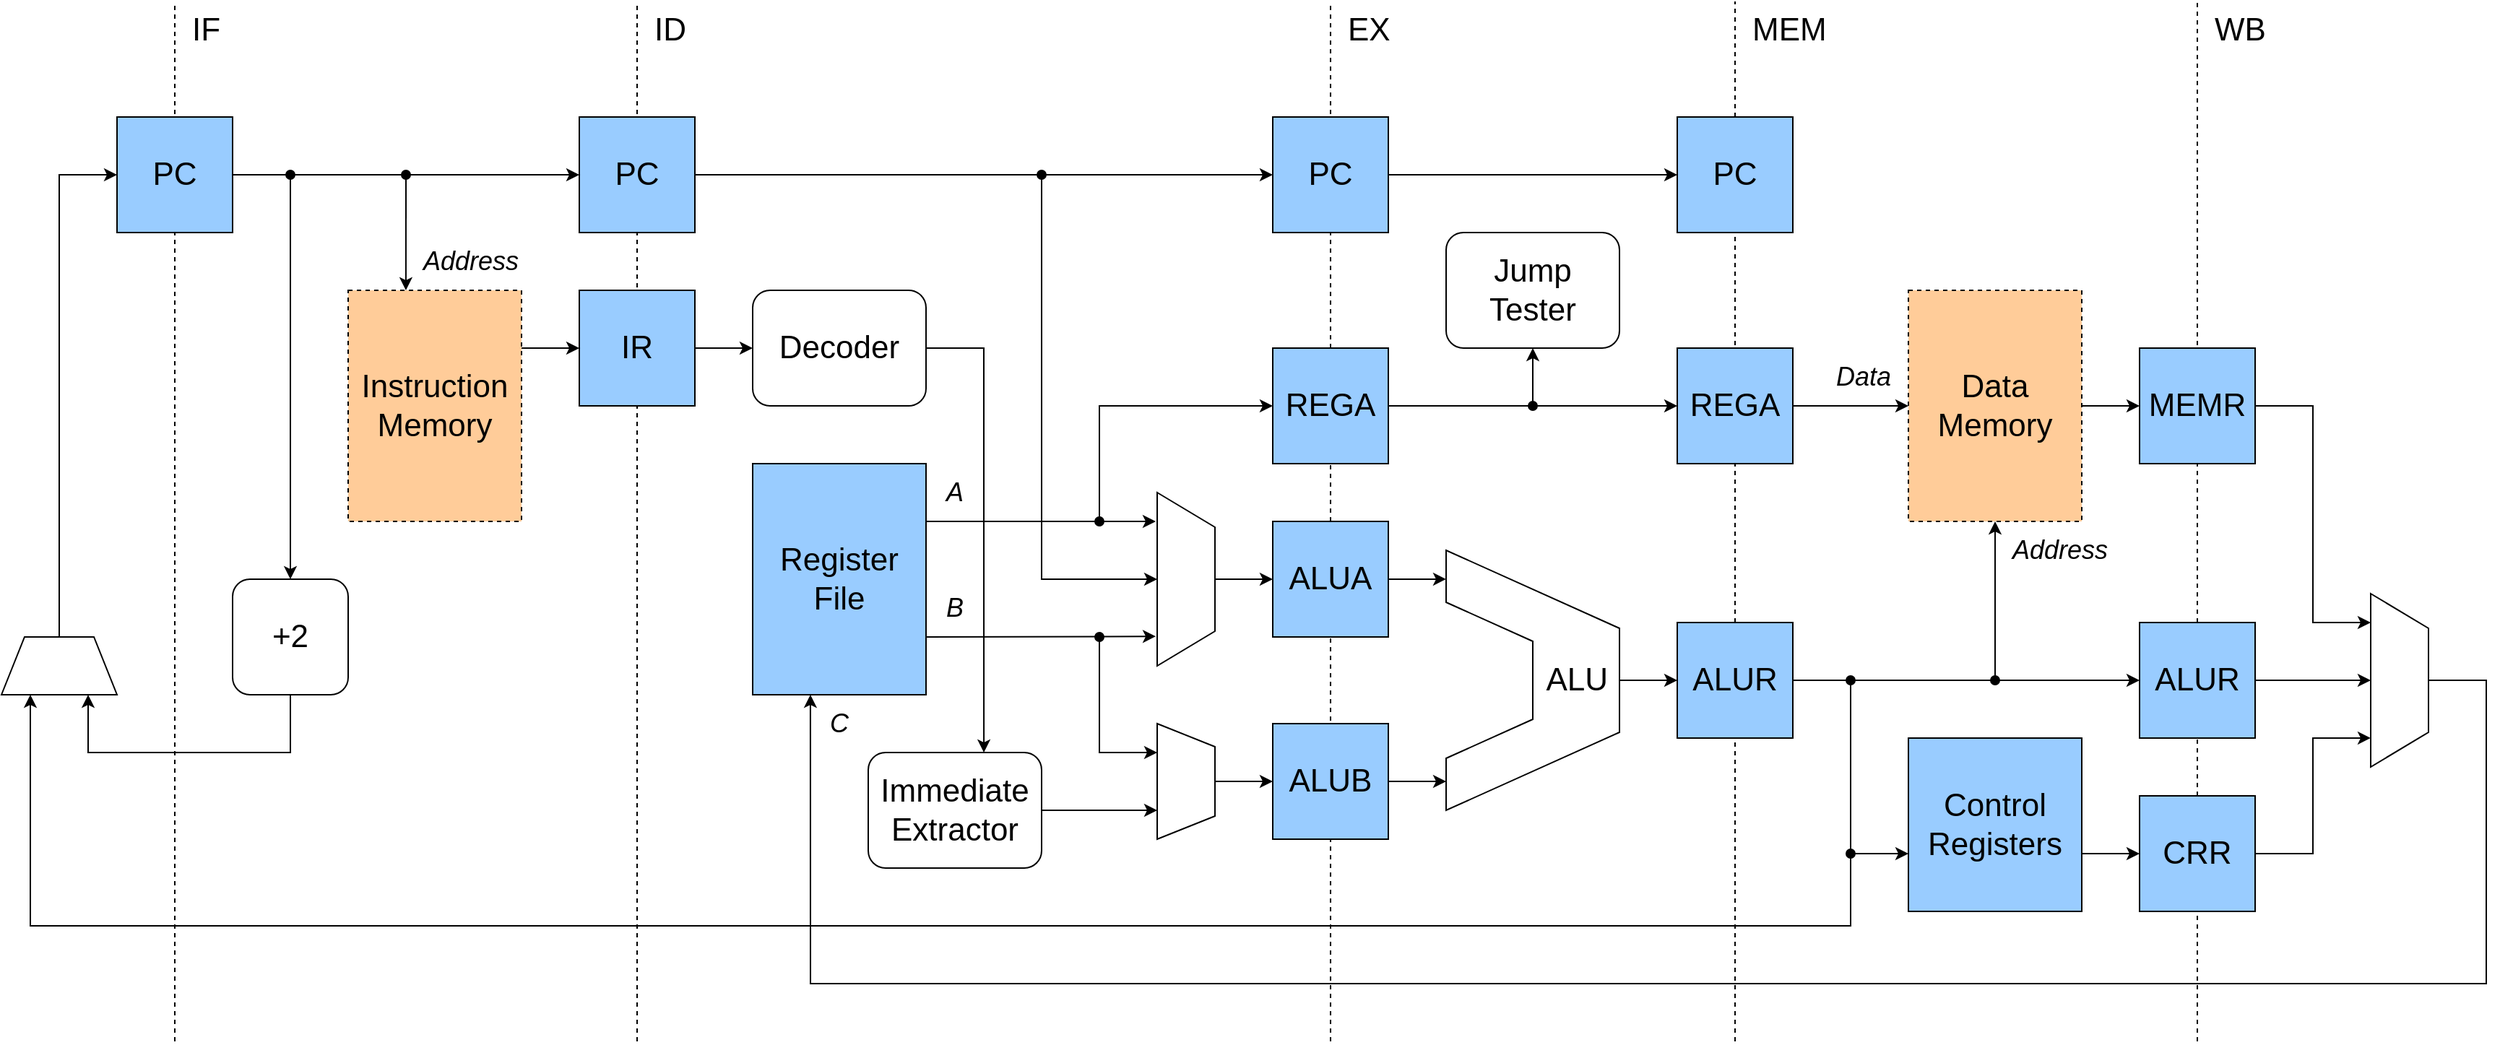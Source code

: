 <mxfile version="13.6.2" type="device"><diagram id="CM7K5z85tMNsdcJ2ki0g" name="Page-1"><mxGraphModel dx="1038" dy="608" grid="1" gridSize="10" guides="1" tooltips="1" connect="1" arrows="1" fold="1" page="1" pageScale="1" pageWidth="2000" pageHeight="900" math="0" shadow="0"><root><mxCell id="0"/><mxCell id="1" parent="0"/><mxCell id="EzBE4vyUyWRWyr1kpVe0-1" value="" style="endArrow=none;dashed=1;html=1;" parent="1" edge="1"><mxGeometry width="50" height="50" relative="1" as="geometry"><mxPoint x="240" y="840" as="sourcePoint"/><mxPoint x="240" y="120" as="targetPoint"/></mxGeometry></mxCell><mxCell id="EzBE4vyUyWRWyr1kpVe0-19" style="edgeStyle=orthogonalEdgeStyle;rounded=0;orthogonalLoop=1;jettySize=auto;html=1;" parent="1" source="EzBE4vyUyWRWyr1kpVe0-2" target="EzBE4vyUyWRWyr1kpVe0-17" edge="1"><mxGeometry relative="1" as="geometry"><Array as="points"><mxPoint x="340" y="240"/><mxPoint x="340" y="240"/></Array></mxGeometry></mxCell><mxCell id="EzBE4vyUyWRWyr1kpVe0-2" value="&lt;font style=&quot;font-size: 22px&quot;&gt;PC&lt;/font&gt;" style="whiteSpace=wrap;html=1;aspect=fixed;fillColor=#99CCFF;" parent="1" vertex="1"><mxGeometry x="200" y="200" width="80" height="80" as="geometry"/></mxCell><mxCell id="EzBE4vyUyWRWyr1kpVe0-11" style="edgeStyle=orthogonalEdgeStyle;rounded=0;orthogonalLoop=1;jettySize=auto;html=1;entryX=0;entryY=0.5;entryDx=0;entryDy=0;" parent="1" source="EzBE4vyUyWRWyr1kpVe0-10" target="EzBE4vyUyWRWyr1kpVe0-2" edge="1"><mxGeometry relative="1" as="geometry"/></mxCell><mxCell id="EzBE4vyUyWRWyr1kpVe0-10" value="" style="shape=trapezoid;perimeter=trapezoidPerimeter;whiteSpace=wrap;html=1;" parent="1" vertex="1"><mxGeometry x="120" y="560" width="80" height="40" as="geometry"/></mxCell><mxCell id="J6j6FxaQqfLlNn1BO--i-11" style="edgeStyle=orthogonalEdgeStyle;rounded=0;orthogonalLoop=1;jettySize=auto;html=1;entryX=0;entryY=0.5;entryDx=0;entryDy=0;startArrow=none;startFill=0;exitX=1;exitY=0.25;exitDx=0;exitDy=0;" parent="1" source="EzBE4vyUyWRWyr1kpVe0-13" target="EzBE4vyUyWRWyr1kpVe0-18" edge="1"><mxGeometry relative="1" as="geometry"/></mxCell><mxCell id="EzBE4vyUyWRWyr1kpVe0-13" value="&lt;font style=&quot;font-size: 22px&quot;&gt;Instruction Memory&lt;br&gt;&lt;/font&gt;" style="rounded=0;whiteSpace=wrap;html=1;dashed=1;fillColor=#FFCC99;" parent="1" vertex="1"><mxGeometry x="360" y="320" width="120" height="160" as="geometry"/></mxCell><mxCell id="EzBE4vyUyWRWyr1kpVe0-16" value="" style="endArrow=none;dashed=1;html=1;" parent="1" edge="1"><mxGeometry width="50" height="50" relative="1" as="geometry"><mxPoint x="560" y="840" as="sourcePoint"/><mxPoint x="560" y="120" as="targetPoint"/></mxGeometry></mxCell><mxCell id="J6j6FxaQqfLlNn1BO--i-17" style="edgeStyle=orthogonalEdgeStyle;rounded=1;orthogonalLoop=1;jettySize=auto;html=1;entryX=0;entryY=0.5;entryDx=0;entryDy=0;startArrow=none;startFill=0;" parent="1" source="EzBE4vyUyWRWyr1kpVe0-17" target="J6j6FxaQqfLlNn1BO--i-16" edge="1"><mxGeometry relative="1" as="geometry"/></mxCell><mxCell id="EzBE4vyUyWRWyr1kpVe0-17" value="&lt;span style=&quot;font-size: 22px&quot;&gt;PC&lt;/span&gt;" style="whiteSpace=wrap;html=1;aspect=fixed;fillColor=#99CCFF;" parent="1" vertex="1"><mxGeometry x="520" y="200" width="80" height="80" as="geometry"/></mxCell><mxCell id="J6j6FxaQqfLlNn1BO--i-21" style="edgeStyle=orthogonalEdgeStyle;rounded=1;orthogonalLoop=1;jettySize=auto;html=1;entryX=0;entryY=0.5;entryDx=0;entryDy=0;startArrow=none;startFill=0;" parent="1" source="EzBE4vyUyWRWyr1kpVe0-18" target="J6j6FxaQqfLlNn1BO--i-14" edge="1"><mxGeometry relative="1" as="geometry"/></mxCell><mxCell id="EzBE4vyUyWRWyr1kpVe0-18" value="&lt;font style=&quot;font-size: 22px&quot;&gt;IR&lt;/font&gt;" style="whiteSpace=wrap;html=1;aspect=fixed;fillColor=#99CCFF;" parent="1" vertex="1"><mxGeometry x="520" y="320" width="80" height="80" as="geometry"/></mxCell><mxCell id="J6j6FxaQqfLlNn1BO--i-7" value="" style="endArrow=classic;html=1;startArrow=oval;startFill=1;entryX=0.5;entryY=0;entryDx=0;entryDy=0;" parent="1" target="J6j6FxaQqfLlNn1BO--i-12" edge="1"><mxGeometry width="50" height="50" relative="1" as="geometry"><mxPoint x="320" y="240" as="sourcePoint"/><mxPoint x="380" y="480" as="targetPoint"/></mxGeometry></mxCell><mxCell id="J6j6FxaQqfLlNn1BO--i-13" style="edgeStyle=orthogonalEdgeStyle;rounded=0;orthogonalLoop=1;jettySize=auto;html=1;entryX=0.75;entryY=1;entryDx=0;entryDy=0;startArrow=none;startFill=0;" parent="1" source="J6j6FxaQqfLlNn1BO--i-12" target="EzBE4vyUyWRWyr1kpVe0-10" edge="1"><mxGeometry relative="1" as="geometry"><Array as="points"><mxPoint x="320" y="640"/><mxPoint x="180" y="640"/></Array></mxGeometry></mxCell><mxCell id="J6j6FxaQqfLlNn1BO--i-12" value="&lt;font style=&quot;font-size: 22px&quot;&gt;+2&lt;/font&gt;" style="rounded=1;whiteSpace=wrap;html=1;align=center;" parent="1" vertex="1"><mxGeometry x="280" y="520" width="80" height="80" as="geometry"/></mxCell><mxCell id="J6j6FxaQqfLlNn1BO--i-14" value="&lt;font style=&quot;font-size: 22px&quot;&gt;Decoder&lt;br&gt;&lt;/font&gt;" style="rounded=1;whiteSpace=wrap;html=1;align=center;" parent="1" vertex="1"><mxGeometry x="640" y="320" width="120" height="80" as="geometry"/></mxCell><mxCell id="J6j6FxaQqfLlNn1BO--i-15" value="" style="endArrow=none;dashed=1;html=1;" parent="1" source="J6j6FxaQqfLlNn1BO--i-19" edge="1"><mxGeometry width="50" height="50" relative="1" as="geometry"><mxPoint x="1040" y="760" as="sourcePoint"/><mxPoint x="1040" y="120" as="targetPoint"/></mxGeometry></mxCell><mxCell id="J6j6FxaQqfLlNn1BO--i-51" style="edgeStyle=orthogonalEdgeStyle;rounded=0;orthogonalLoop=1;jettySize=auto;html=1;entryX=0;entryY=0.5;entryDx=0;entryDy=0;startArrow=none;startFill=0;" parent="1" source="J6j6FxaQqfLlNn1BO--i-16" target="J6j6FxaQqfLlNn1BO--i-49" edge="1"><mxGeometry relative="1" as="geometry"/></mxCell><mxCell id="J6j6FxaQqfLlNn1BO--i-16" value="&lt;span style=&quot;font-size: 22px&quot;&gt;PC&lt;/span&gt;" style="whiteSpace=wrap;html=1;aspect=fixed;fillColor=#99CCFF;" parent="1" vertex="1"><mxGeometry x="1000" y="200" width="80" height="80" as="geometry"/></mxCell><mxCell id="J6j6FxaQqfLlNn1BO--i-59" style="edgeStyle=orthogonalEdgeStyle;rounded=0;orthogonalLoop=1;jettySize=auto;html=1;entryX=0;entryY=0.5;entryDx=0;entryDy=0;startArrow=none;startFill=0;" parent="1" source="J6j6FxaQqfLlNn1BO--i-18" target="J6j6FxaQqfLlNn1BO--i-58" edge="1"><mxGeometry relative="1" as="geometry"/></mxCell><mxCell id="J6j6FxaQqfLlNn1BO--i-18" value="&lt;span style=&quot;font-size: 22px&quot;&gt;REGA&lt;/span&gt;" style="whiteSpace=wrap;html=1;aspect=fixed;fillColor=#99CCFF;" parent="1" vertex="1"><mxGeometry x="1000" y="360" width="80" height="80" as="geometry"/></mxCell><mxCell id="J6j6FxaQqfLlNn1BO--i-23" style="edgeStyle=orthogonalEdgeStyle;rounded=1;orthogonalLoop=1;jettySize=auto;html=1;startArrow=none;startFill=0;" parent="1" source="J6j6FxaQqfLlNn1BO--i-22" target="J6j6FxaQqfLlNn1BO--i-20" edge="1"><mxGeometry relative="1" as="geometry"/></mxCell><mxCell id="J6j6FxaQqfLlNn1BO--i-22" value="" style="shape=trapezoid;perimeter=trapezoidPerimeter;whiteSpace=wrap;html=1;align=center;rotation=90;" parent="1" vertex="1"><mxGeometry x="900" y="640" width="80" height="40" as="geometry"/></mxCell><mxCell id="J6j6FxaQqfLlNn1BO--i-26" style="edgeStyle=orthogonalEdgeStyle;rounded=1;orthogonalLoop=1;jettySize=auto;html=1;entryX=0;entryY=0.5;entryDx=0;entryDy=0;startArrow=none;startFill=0;" parent="1" source="J6j6FxaQqfLlNn1BO--i-25" target="J6j6FxaQqfLlNn1BO--i-19" edge="1"><mxGeometry relative="1" as="geometry"/></mxCell><mxCell id="J6j6FxaQqfLlNn1BO--i-25" value="" style="shape=trapezoid;perimeter=trapezoidPerimeter;whiteSpace=wrap;html=1;align=center;rotation=90;" parent="1" vertex="1"><mxGeometry x="880" y="500" width="120" height="40" as="geometry"/></mxCell><mxCell id="J6j6FxaQqfLlNn1BO--i-27" value="&lt;font style=&quot;font-size: 22px&quot;&gt;Register File&lt;/font&gt;" style="rounded=0;whiteSpace=wrap;html=1;align=center;fillColor=#99CCFF;" parent="1" vertex="1"><mxGeometry x="640" y="440" width="120" height="160" as="geometry"/></mxCell><mxCell id="J6j6FxaQqfLlNn1BO--i-57" style="edgeStyle=orthogonalEdgeStyle;rounded=0;orthogonalLoop=1;jettySize=auto;html=1;entryX=0;entryY=0.111;entryDx=0;entryDy=0;entryPerimeter=0;startArrow=none;startFill=0;" parent="1" source="J6j6FxaQqfLlNn1BO--i-19" target="J6j6FxaQqfLlNn1BO--i-52" edge="1"><mxGeometry relative="1" as="geometry"/></mxCell><mxCell id="J6j6FxaQqfLlNn1BO--i-19" value="&lt;span style=&quot;font-size: 22px&quot;&gt;ALUA&lt;/span&gt;" style="whiteSpace=wrap;html=1;aspect=fixed;fillColor=#99CCFF;" parent="1" vertex="1"><mxGeometry x="1000" y="480" width="80" height="80" as="geometry"/></mxCell><mxCell id="J6j6FxaQqfLlNn1BO--i-28" value="" style="endArrow=none;dashed=1;html=1;" parent="1" target="J6j6FxaQqfLlNn1BO--i-19" edge="1"><mxGeometry width="50" height="50" relative="1" as="geometry"><mxPoint x="1040" y="840" as="sourcePoint"/><mxPoint x="1040" y="160" as="targetPoint"/></mxGeometry></mxCell><mxCell id="J6j6FxaQqfLlNn1BO--i-29" value="" style="endArrow=classic;html=1;exitX=1;exitY=0.25;exitDx=0;exitDy=0;" parent="1" source="J6j6FxaQqfLlNn1BO--i-27" edge="1"><mxGeometry width="50" height="50" relative="1" as="geometry"><mxPoint x="720" y="480" as="sourcePoint"/><mxPoint x="919" y="480" as="targetPoint"/></mxGeometry></mxCell><mxCell id="J6j6FxaQqfLlNn1BO--i-31" value="" style="endArrow=classic;html=1;entryX=0.125;entryY=1.024;entryDx=0;entryDy=0;entryPerimeter=0;exitX=1;exitY=0.75;exitDx=0;exitDy=0;" parent="1" source="J6j6FxaQqfLlNn1BO--i-27" edge="1"><mxGeometry width="50" height="50" relative="1" as="geometry"><mxPoint x="720" y="559.6" as="sourcePoint"/><mxPoint x="919.04" y="559.6" as="targetPoint"/></mxGeometry></mxCell><mxCell id="J6j6FxaQqfLlNn1BO--i-32" value="" style="endArrow=classic;html=1;edgeStyle=orthogonalEdgeStyle;entryX=0;entryY=0.5;entryDx=0;entryDy=0;rounded=0;startArrow=oval;startFill=1;" parent="1" target="J6j6FxaQqfLlNn1BO--i-18" edge="1"><mxGeometry width="50" height="50" relative="1" as="geometry"><mxPoint x="880" y="480" as="sourcePoint"/><mxPoint x="850" y="440" as="targetPoint"/><Array as="points"><mxPoint x="880" y="400"/></Array></mxGeometry></mxCell><mxCell id="J6j6FxaQqfLlNn1BO--i-33" value="&lt;font style=&quot;font-size: 18px&quot;&gt;A&lt;/font&gt;" style="text;html=1;strokeColor=none;fillColor=none;align=center;verticalAlign=middle;whiteSpace=wrap;rounded=0;fontStyle=2" parent="1" vertex="1"><mxGeometry x="760" y="450" width="40" height="20" as="geometry"/></mxCell><mxCell id="J6j6FxaQqfLlNn1BO--i-34" value="&lt;font style=&quot;font-size: 18px&quot;&gt;B&lt;/font&gt;" style="text;html=1;strokeColor=none;fillColor=none;align=center;verticalAlign=middle;whiteSpace=wrap;rounded=0;fontStyle=2" parent="1" vertex="1"><mxGeometry x="760" y="530" width="40" height="20" as="geometry"/></mxCell><mxCell id="J6j6FxaQqfLlNn1BO--i-35" value="" style="endArrow=classic;html=1;startArrow=oval;startFill=1;edgeStyle=orthogonalEdgeStyle;entryX=0.5;entryY=1;entryDx=0;entryDy=0;rounded=0;" parent="1" target="J6j6FxaQqfLlNn1BO--i-25" edge="1"><mxGeometry width="50" height="50" relative="1" as="geometry"><mxPoint x="840" y="240" as="sourcePoint"/><mxPoint x="890" y="190" as="targetPoint"/><Array as="points"><mxPoint x="840" y="520"/></Array></mxGeometry></mxCell><mxCell id="J6j6FxaQqfLlNn1BO--i-37" value="" style="endArrow=classic;html=1;edgeStyle=orthogonalEdgeStyle;rounded=0;startArrow=oval;startFill=1;entryX=0.25;entryY=1;entryDx=0;entryDy=0;" parent="1" target="J6j6FxaQqfLlNn1BO--i-22" edge="1"><mxGeometry width="50" height="50" relative="1" as="geometry"><mxPoint x="880" y="560" as="sourcePoint"/><mxPoint x="920" y="620" as="targetPoint"/><Array as="points"><mxPoint x="880" y="640"/><mxPoint x="920" y="640"/></Array></mxGeometry></mxCell><mxCell id="J6j6FxaQqfLlNn1BO--i-56" style="edgeStyle=orthogonalEdgeStyle;rounded=0;orthogonalLoop=1;jettySize=auto;html=1;entryX=0;entryY=0.889;entryDx=0;entryDy=0;entryPerimeter=0;startArrow=none;startFill=0;" parent="1" source="J6j6FxaQqfLlNn1BO--i-20" target="J6j6FxaQqfLlNn1BO--i-52" edge="1"><mxGeometry relative="1" as="geometry"/></mxCell><mxCell id="J6j6FxaQqfLlNn1BO--i-20" value="&lt;span style=&quot;font-size: 22px&quot;&gt;ALUB&lt;/span&gt;" style="whiteSpace=wrap;html=1;aspect=fixed;fillColor=#99CCFF;" parent="1" vertex="1"><mxGeometry x="1000" y="620" width="80" height="80" as="geometry"/></mxCell><mxCell id="J6j6FxaQqfLlNn1BO--i-39" style="edgeStyle=orthogonalEdgeStyle;rounded=0;orthogonalLoop=1;jettySize=auto;html=1;entryX=0.75;entryY=1;entryDx=0;entryDy=0;startArrow=none;startFill=0;" parent="1" source="J6j6FxaQqfLlNn1BO--i-38" target="J6j6FxaQqfLlNn1BO--i-22" edge="1"><mxGeometry relative="1" as="geometry"/></mxCell><mxCell id="J6j6FxaQqfLlNn1BO--i-38" value="&lt;font style=&quot;font-size: 22px&quot;&gt;Immediate Extractor&lt;br&gt;&lt;/font&gt;" style="rounded=1;whiteSpace=wrap;html=1;align=center;" parent="1" vertex="1"><mxGeometry x="720" y="640" width="120" height="80" as="geometry"/></mxCell><mxCell id="J6j6FxaQqfLlNn1BO--i-40" value="&lt;span style=&quot;font-size: 22px&quot;&gt;ID&lt;/span&gt;" style="text;html=1;strokeColor=none;fillColor=none;align=left;verticalAlign=middle;whiteSpace=wrap;rounded=0;" parent="1" vertex="1"><mxGeometry x="570" y="130" width="300" height="20" as="geometry"/></mxCell><mxCell id="J6j6FxaQqfLlNn1BO--i-41" value="&lt;span style=&quot;font-size: 22px&quot;&gt;IF&lt;/span&gt;" style="text;html=1;strokeColor=none;fillColor=none;align=left;verticalAlign=middle;whiteSpace=wrap;rounded=0;" parent="1" vertex="1"><mxGeometry x="250" y="130" width="300" height="20" as="geometry"/></mxCell><mxCell id="J6j6FxaQqfLlNn1BO--i-42" value="" style="endArrow=classic;html=1;edgeStyle=orthogonalEdgeStyle;exitX=1;exitY=0.5;exitDx=0;exitDy=0;rounded=0;entryX=0.667;entryY=0;entryDx=0;entryDy=0;entryPerimeter=0;" parent="1" source="J6j6FxaQqfLlNn1BO--i-14" target="J6j6FxaQqfLlNn1BO--i-38" edge="1"><mxGeometry width="50" height="50" relative="1" as="geometry"><mxPoint x="779.66" y="400" as="sourcePoint"/><mxPoint x="779.66" y="640" as="targetPoint"/></mxGeometry></mxCell><mxCell id="J6j6FxaQqfLlNn1BO--i-43" value="&lt;span style=&quot;font-size: 22px&quot;&gt;EX&lt;/span&gt;" style="text;html=1;strokeColor=none;fillColor=none;align=left;verticalAlign=middle;whiteSpace=wrap;rounded=0;" parent="1" vertex="1"><mxGeometry x="1050" y="130" width="300" height="20" as="geometry"/></mxCell><mxCell id="J6j6FxaQqfLlNn1BO--i-48" value="" style="endArrow=none;dashed=1;html=1;" parent="1" source="J6j6FxaQqfLlNn1BO--i-49" edge="1"><mxGeometry width="50" height="50" relative="1" as="geometry"><mxPoint x="1320" y="760" as="sourcePoint"/><mxPoint x="1320" y="120" as="targetPoint"/></mxGeometry></mxCell><mxCell id="J6j6FxaQqfLlNn1BO--i-49" value="&lt;span style=&quot;font-size: 22px&quot;&gt;PC&lt;/span&gt;" style="whiteSpace=wrap;html=1;aspect=fixed;fillColor=#99CCFF;" parent="1" vertex="1"><mxGeometry x="1280" y="200" width="80" height="80" as="geometry"/></mxCell><mxCell id="J6j6FxaQqfLlNn1BO--i-50" value="" style="endArrow=none;dashed=1;html=1;" parent="1" source="J6j6FxaQqfLlNn1BO--i-53" target="J6j6FxaQqfLlNn1BO--i-49" edge="1"><mxGeometry width="50" height="50" relative="1" as="geometry"><mxPoint x="1320" y="760" as="sourcePoint"/><mxPoint x="1320" y="120" as="targetPoint"/></mxGeometry></mxCell><mxCell id="J6j6FxaQqfLlNn1BO--i-55" style="edgeStyle=orthogonalEdgeStyle;rounded=0;orthogonalLoop=1;jettySize=auto;html=1;exitX=1;exitY=0.5;exitDx=0;exitDy=0;entryX=0;entryY=0.5;entryDx=0;entryDy=0;startArrow=none;startFill=0;" parent="1" source="J6j6FxaQqfLlNn1BO--i-52" target="J6j6FxaQqfLlNn1BO--i-53" edge="1"><mxGeometry relative="1" as="geometry"/></mxCell><mxCell id="J6j6FxaQqfLlNn1BO--i-52" value="&lt;font style=&quot;font-size: 22px&quot;&gt;ALU&lt;/font&gt;" style="shape=stencil(tZXRjoIwEEW/pq+bQsPq6wb1PyqOS2NtSdvV3b93oGCs0I0IJISkc7mHIb1DCcttySsgKS0J25A0TSjFO66vT2tuKyicL164EXwvwSvWGX2Cqzi4liFUCUa4WmVbQr/wmfpieaGVQojQygbKg44wLhR66a+Hta//C1YV8s/gwLRNNtXd68yPbAFqskSnIbPre95OZ6KGvSaL7NQ81ORNJsuxEgsxy/e8OH0b/aMOfVdUO2oDA8JdFlL6AYt9YMXruesJnXzWF/h/moawnVsK9eC+/wxaP5sKWI0FPGWMTvOvx9qz0P+ZTfOzsf7Q/sL+FVLbaHKwHgkPHguDmWs8vcQ2VX+ONIUb);whiteSpace=wrap;html=1;align=right;spacingRight=6;" parent="1" vertex="1"><mxGeometry x="1120" y="500" width="120" height="180" as="geometry"/></mxCell><mxCell id="TqlNcfc8Q67HfCp_u1bx-4" style="edgeStyle=orthogonalEdgeStyle;rounded=0;orthogonalLoop=1;jettySize=auto;html=1;entryX=0.25;entryY=1;entryDx=0;entryDy=0;startArrow=none;startFill=0;" parent="1" source="J6j6FxaQqfLlNn1BO--i-53" target="EzBE4vyUyWRWyr1kpVe0-10" edge="1"><mxGeometry relative="1" as="geometry"><Array as="points"><mxPoint x="1400" y="590"/><mxPoint x="1400" y="760"/><mxPoint x="140" y="760"/></Array></mxGeometry></mxCell><mxCell id="J6j6FxaQqfLlNn1BO--i-53" value="&lt;span style=&quot;font-size: 22px&quot;&gt;ALUR&lt;/span&gt;" style="whiteSpace=wrap;html=1;aspect=fixed;fillColor=#99CCFF;" parent="1" vertex="1"><mxGeometry x="1280" y="550" width="80" height="80" as="geometry"/></mxCell><mxCell id="J6j6FxaQqfLlNn1BO--i-54" value="" style="endArrow=none;dashed=1;html=1;" parent="1" target="J6j6FxaQqfLlNn1BO--i-53" edge="1"><mxGeometry width="50" height="50" relative="1" as="geometry"><mxPoint x="1320" y="840" as="sourcePoint"/><mxPoint x="1320" y="280" as="targetPoint"/></mxGeometry></mxCell><mxCell id="TqlNcfc8Q67HfCp_u1bx-14" style="edgeStyle=orthogonalEdgeStyle;rounded=0;orthogonalLoop=1;jettySize=auto;html=1;entryX=0;entryY=0.5;entryDx=0;entryDy=0;startArrow=none;startFill=0;" parent="1" source="J6j6FxaQqfLlNn1BO--i-58" target="TqlNcfc8Q67HfCp_u1bx-8" edge="1"><mxGeometry relative="1" as="geometry"/></mxCell><mxCell id="J6j6FxaQqfLlNn1BO--i-58" value="&lt;span style=&quot;font-size: 22px&quot;&gt;REGA&lt;/span&gt;" style="whiteSpace=wrap;html=1;aspect=fixed;fillColor=#99CCFF;" parent="1" vertex="1"><mxGeometry x="1280" y="360" width="80" height="80" as="geometry"/></mxCell><mxCell id="TqlNcfc8Q67HfCp_u1bx-1" value="&lt;font style=&quot;font-size: 22px&quot;&gt;Jump Tester&lt;/font&gt;" style="rounded=1;whiteSpace=wrap;html=1;" parent="1" vertex="1"><mxGeometry x="1120" y="280" width="120" height="80" as="geometry"/></mxCell><mxCell id="TqlNcfc8Q67HfCp_u1bx-2" value="" style="endArrow=classic;html=1;entryX=0.5;entryY=1;entryDx=0;entryDy=0;startArrow=oval;startFill=1;" parent="1" target="TqlNcfc8Q67HfCp_u1bx-1" edge="1"><mxGeometry width="50" height="50" relative="1" as="geometry"><mxPoint x="1180" y="400" as="sourcePoint"/><mxPoint x="1230" y="350" as="targetPoint"/></mxGeometry></mxCell><mxCell id="TqlNcfc8Q67HfCp_u1bx-3" value="&lt;span style=&quot;font-size: 22px&quot;&gt;MEM&lt;/span&gt;" style="text;html=1;strokeColor=none;fillColor=none;align=left;verticalAlign=middle;whiteSpace=wrap;rounded=0;" parent="1" vertex="1"><mxGeometry x="1330" y="130" width="300" height="20" as="geometry"/></mxCell><mxCell id="TqlNcfc8Q67HfCp_u1bx-5" value="" style="endArrow=none;dashed=1;html=1;" parent="1" source="TqlNcfc8Q67HfCp_u1bx-18" edge="1"><mxGeometry width="50" height="50" relative="1" as="geometry"><mxPoint x="1640" y="800" as="sourcePoint"/><mxPoint x="1640" y="120" as="targetPoint"/></mxGeometry></mxCell><mxCell id="TqlNcfc8Q67HfCp_u1bx-24" style="edgeStyle=orthogonalEdgeStyle;rounded=0;orthogonalLoop=1;jettySize=auto;html=1;entryX=0.5;entryY=1;entryDx=0;entryDy=0;startArrow=none;startFill=0;" parent="1" source="TqlNcfc8Q67HfCp_u1bx-6" target="TqlNcfc8Q67HfCp_u1bx-23" edge="1"><mxGeometry relative="1" as="geometry"/></mxCell><mxCell id="TqlNcfc8Q67HfCp_u1bx-6" value="&lt;span style=&quot;font-size: 22px&quot;&gt;ALUR&lt;/span&gt;" style="whiteSpace=wrap;html=1;aspect=fixed;fillColor=#99CCFF;" parent="1" vertex="1"><mxGeometry x="1600" y="550" width="80" height="80" as="geometry"/></mxCell><mxCell id="TqlNcfc8Q67HfCp_u1bx-21" style="edgeStyle=orthogonalEdgeStyle;rounded=0;orthogonalLoop=1;jettySize=auto;html=1;entryX=0;entryY=0.5;entryDx=0;entryDy=0;startArrow=none;startFill=0;" parent="1" source="TqlNcfc8Q67HfCp_u1bx-8" target="TqlNcfc8Q67HfCp_u1bx-17" edge="1"><mxGeometry relative="1" as="geometry"/></mxCell><mxCell id="TqlNcfc8Q67HfCp_u1bx-8" value="&lt;font style=&quot;font-size: 22px&quot;&gt;Data Memory&lt;br&gt;&lt;/font&gt;" style="rounded=0;whiteSpace=wrap;html=1;dashed=1;fillColor=#FFCC99;" parent="1" vertex="1"><mxGeometry x="1440" y="320" width="120" height="160" as="geometry"/></mxCell><mxCell id="TqlNcfc8Q67HfCp_u1bx-20" style="edgeStyle=orthogonalEdgeStyle;rounded=0;orthogonalLoop=1;jettySize=auto;html=1;entryX=0;entryY=0.5;entryDx=0;entryDy=0;startArrow=none;startFill=0;exitX=1;exitY=0.667;exitDx=0;exitDy=0;exitPerimeter=0;" parent="1" source="TqlNcfc8Q67HfCp_u1bx-12" target="TqlNcfc8Q67HfCp_u1bx-18" edge="1"><mxGeometry relative="1" as="geometry"><mxPoint x="1570" y="720" as="sourcePoint"/></mxGeometry></mxCell><mxCell id="TqlNcfc8Q67HfCp_u1bx-12" value="&lt;font style=&quot;font-size: 22px&quot;&gt;Control Registers&lt;/font&gt;" style="rounded=0;whiteSpace=wrap;html=1;align=center;fillColor=#99CCFF;" parent="1" vertex="1"><mxGeometry x="1440" y="630" width="120" height="120" as="geometry"/></mxCell><mxCell id="TqlNcfc8Q67HfCp_u1bx-13" value="" style="endArrow=classic;html=1;entryX=0;entryY=0.5;entryDx=0;entryDy=0;startArrow=oval;startFill=1;" parent="1" target="TqlNcfc8Q67HfCp_u1bx-6" edge="1"><mxGeometry width="50" height="50" relative="1" as="geometry"><mxPoint x="1400" y="590" as="sourcePoint"/><mxPoint x="1450" y="540" as="targetPoint"/></mxGeometry></mxCell><mxCell id="TqlNcfc8Q67HfCp_u1bx-15" value="" style="endArrow=classic;html=1;entryX=0.5;entryY=1;entryDx=0;entryDy=0;startArrow=oval;startFill=1;" parent="1" target="TqlNcfc8Q67HfCp_u1bx-8" edge="1"><mxGeometry width="50" height="50" relative="1" as="geometry"><mxPoint x="1500" y="590" as="sourcePoint"/><mxPoint x="1550" y="540" as="targetPoint"/></mxGeometry></mxCell><mxCell id="TqlNcfc8Q67HfCp_u1bx-16" value="" style="endArrow=classic;html=1;entryX=0;entryY=0.667;entryDx=0;entryDy=0;entryPerimeter=0;startArrow=oval;startFill=1;" parent="1" target="TqlNcfc8Q67HfCp_u1bx-12" edge="1"><mxGeometry width="50" height="50" relative="1" as="geometry"><mxPoint x="1400" y="710" as="sourcePoint"/><mxPoint x="1499.71" y="480" as="targetPoint"/></mxGeometry></mxCell><mxCell id="TqlNcfc8Q67HfCp_u1bx-26" style="edgeStyle=orthogonalEdgeStyle;rounded=0;orthogonalLoop=1;jettySize=auto;html=1;entryX=0.167;entryY=1;entryDx=0;entryDy=0;startArrow=none;startFill=0;entryPerimeter=0;" parent="1" source="TqlNcfc8Q67HfCp_u1bx-17" target="TqlNcfc8Q67HfCp_u1bx-23" edge="1"><mxGeometry relative="1" as="geometry"/></mxCell><mxCell id="TqlNcfc8Q67HfCp_u1bx-17" value="&lt;span style=&quot;font-size: 22px&quot;&gt;MEMR&lt;/span&gt;" style="whiteSpace=wrap;html=1;aspect=fixed;fillColor=#99CCFF;" parent="1" vertex="1"><mxGeometry x="1600" y="360" width="80" height="80" as="geometry"/></mxCell><mxCell id="TqlNcfc8Q67HfCp_u1bx-25" style="edgeStyle=orthogonalEdgeStyle;rounded=0;orthogonalLoop=1;jettySize=auto;html=1;entryX=0.833;entryY=1;entryDx=0;entryDy=0;startArrow=none;startFill=0;entryPerimeter=0;" parent="1" source="TqlNcfc8Q67HfCp_u1bx-18" target="TqlNcfc8Q67HfCp_u1bx-23" edge="1"><mxGeometry relative="1" as="geometry"/></mxCell><mxCell id="TqlNcfc8Q67HfCp_u1bx-18" value="&lt;span style=&quot;font-size: 22px&quot;&gt;CRR&lt;/span&gt;" style="whiteSpace=wrap;html=1;aspect=fixed;fillColor=#99CCFF;" parent="1" vertex="1"><mxGeometry x="1600" y="670" width="80" height="80" as="geometry"/></mxCell><mxCell id="TqlNcfc8Q67HfCp_u1bx-19" value="" style="endArrow=none;dashed=1;html=1;" parent="1" target="TqlNcfc8Q67HfCp_u1bx-18" edge="1"><mxGeometry width="50" height="50" relative="1" as="geometry"><mxPoint x="1640" y="840" as="sourcePoint"/><mxPoint x="1640" y="120" as="targetPoint"/></mxGeometry></mxCell><mxCell id="TqlNcfc8Q67HfCp_u1bx-22" value="&lt;span style=&quot;font-size: 22px&quot;&gt;WB&lt;/span&gt;" style="text;html=1;strokeColor=none;fillColor=none;align=left;verticalAlign=middle;whiteSpace=wrap;rounded=0;" parent="1" vertex="1"><mxGeometry x="1650" y="130" width="50" height="20" as="geometry"/></mxCell><mxCell id="TqlNcfc8Q67HfCp_u1bx-27" style="edgeStyle=orthogonalEdgeStyle;rounded=0;orthogonalLoop=1;jettySize=auto;html=1;entryX=0.333;entryY=1;entryDx=0;entryDy=0;startArrow=none;startFill=0;entryPerimeter=0;exitX=0.5;exitY=0;exitDx=0;exitDy=0;" parent="1" source="TqlNcfc8Q67HfCp_u1bx-23" target="J6j6FxaQqfLlNn1BO--i-27" edge="1"><mxGeometry relative="1" as="geometry"><Array as="points"><mxPoint x="1840" y="590"/><mxPoint x="1840" y="800"/><mxPoint x="680" y="800"/></Array><mxPoint x="1830" y="530" as="sourcePoint"/></mxGeometry></mxCell><mxCell id="TqlNcfc8Q67HfCp_u1bx-23" value="" style="shape=trapezoid;perimeter=trapezoidPerimeter;whiteSpace=wrap;html=1;align=center;rotation=90;" parent="1" vertex="1"><mxGeometry x="1720" y="570" width="120" height="40" as="geometry"/></mxCell><mxCell id="TqlNcfc8Q67HfCp_u1bx-28" value="&lt;font style=&quot;font-size: 18px&quot;&gt;C&lt;/font&gt;" style="text;html=1;strokeColor=none;fillColor=none;align=center;verticalAlign=middle;whiteSpace=wrap;rounded=0;fontStyle=2" parent="1" vertex="1"><mxGeometry x="680" y="610" width="40" height="20" as="geometry"/></mxCell><mxCell id="TqlNcfc8Q67HfCp_u1bx-30" value="&lt;font style=&quot;font-size: 18px&quot;&gt;Address&lt;/font&gt;" style="text;html=1;strokeColor=none;fillColor=none;align=left;verticalAlign=middle;whiteSpace=wrap;rounded=0;fontStyle=2" parent="1" vertex="1"><mxGeometry x="1510" y="490" width="90" height="20" as="geometry"/></mxCell><mxCell id="TqlNcfc8Q67HfCp_u1bx-31" value="&lt;font style=&quot;font-size: 18px&quot;&gt;Data&lt;/font&gt;" style="text;html=1;strokeColor=none;fillColor=none;align=right;verticalAlign=middle;whiteSpace=wrap;rounded=0;fontStyle=2" parent="1" vertex="1"><mxGeometry x="1340" y="370" width="90" height="20" as="geometry"/></mxCell><mxCell id="TqlNcfc8Q67HfCp_u1bx-33" value="&lt;font style=&quot;font-size: 18px&quot;&gt;Address&lt;/font&gt;" style="text;html=1;strokeColor=none;fillColor=none;align=left;verticalAlign=middle;whiteSpace=wrap;rounded=0;fontStyle=2" parent="1" vertex="1"><mxGeometry x="410" y="290" width="90" height="20" as="geometry"/></mxCell><mxCell id="Qmq0CJM0JJ8rKK7N7FnV-1" value="" style="endArrow=classic;html=1;entryX=0.333;entryY=0;entryDx=0;entryDy=0;entryPerimeter=0;startArrow=oval;startFill=1;" parent="1" target="EzBE4vyUyWRWyr1kpVe0-13" edge="1"><mxGeometry width="50" height="50" relative="1" as="geometry"><mxPoint x="400" y="240" as="sourcePoint"/><mxPoint x="450" y="190" as="targetPoint"/></mxGeometry></mxCell></root></mxGraphModel></diagram></mxfile>